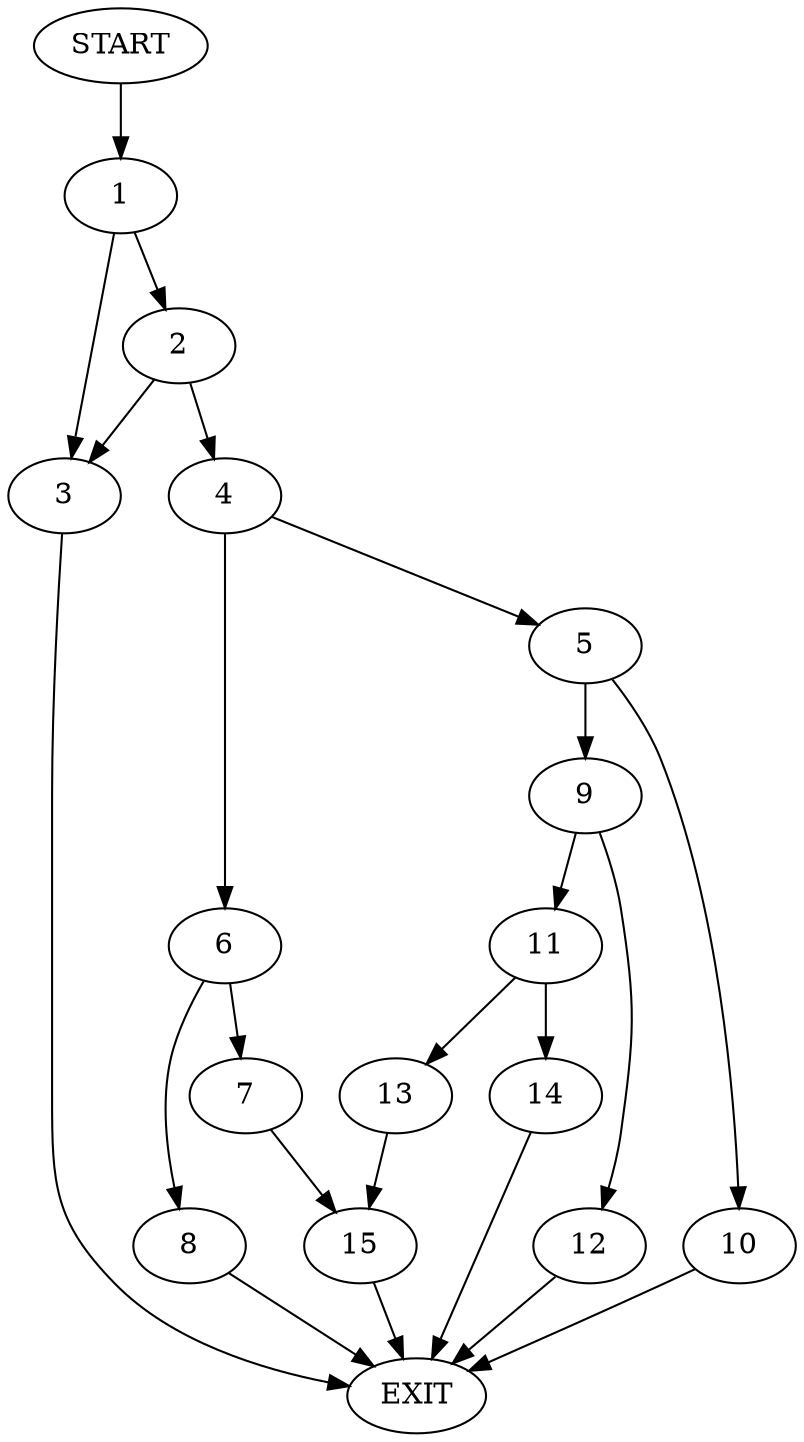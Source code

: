 digraph {
0 [label="START"]
16 [label="EXIT"]
0 -> 1
1 -> 2
1 -> 3
2 -> 4
2 -> 3
3 -> 16
4 -> 5
4 -> 6
6 -> 7
6 -> 8
5 -> 9
5 -> 10
10 -> 16
9 -> 11
9 -> 12
11 -> 13
11 -> 14
12 -> 16
14 -> 16
13 -> 15
15 -> 16
7 -> 15
8 -> 16
}
